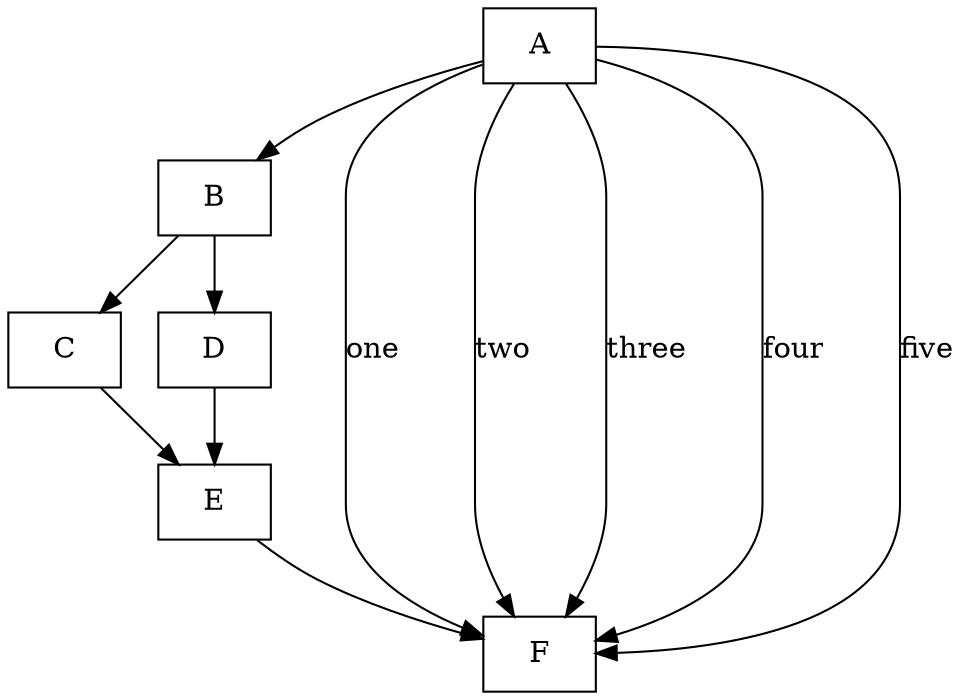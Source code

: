 digraph mygraph {
  node [shape=box];
  A -> B;
  B -> C;
  B -> D;
  C -> E;
  D -> E;
  E -> F;
  A -> F [label="one"];
  A -> F [label="two"];
  A -> F [label="three"];
  A -> F [label="four"];
  A -> F [label="five"];
}
